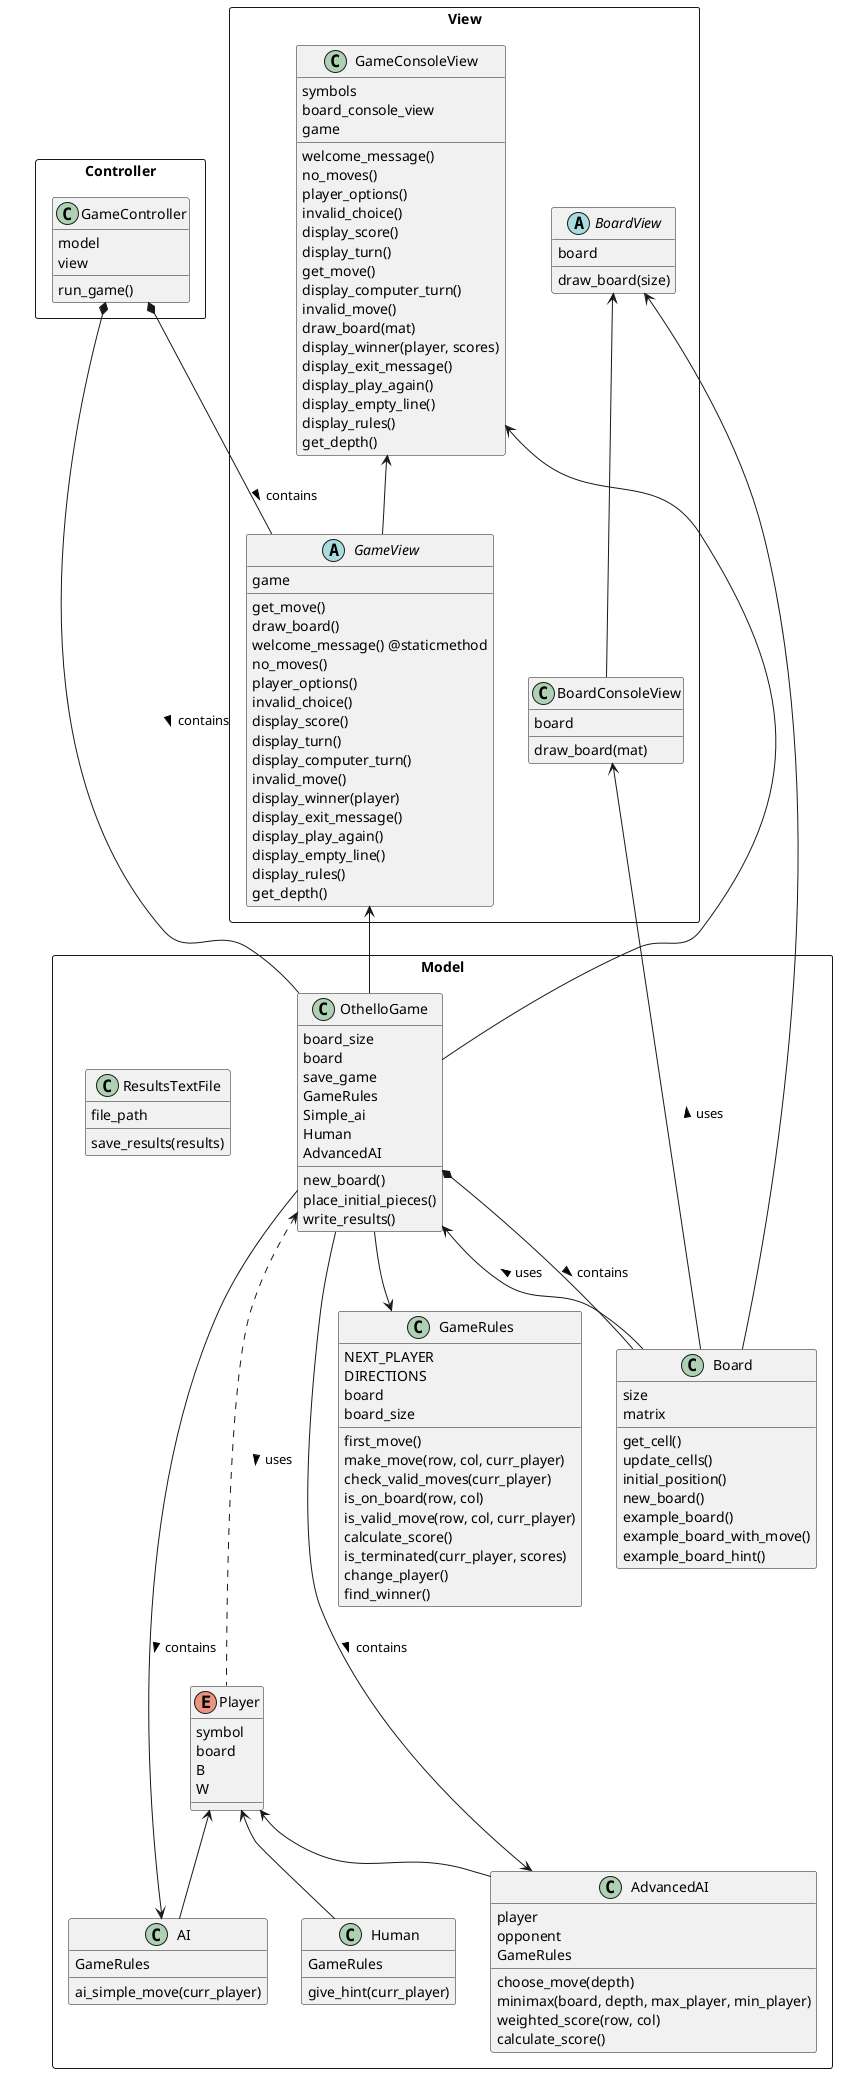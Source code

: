 @startuml Othello

package Model <<rectangle>>{
    class OthelloGame{
        board_size
        board
        save_game
        GameRules
        Simple_ai
        Human
        AdvancedAI
        new_board()
        place_initial_pieces()
        write_results()
    }
    class Board{
        size
        matrix
        get_cell()
        update_cells()
        initial_position()
        new_board()
        example_board()
        example_board_with_move()
        example_board_hint()
    }
    class Player{
        symbol
        board
    }
    class Human{
        GameRules
        give_hint(curr_player)
    }
    class AdvancedAI{
        player
        opponent
        GameRules
        choose_move(depth)
        minimax(board, depth, max_player, min_player)
        weighted_score(row, col)
        calculate_score()
    }
    class AI{
        GameRules
        ai_simple_move(curr_player)
    }
    class ResultsTextFile{
        file_path
        save_results(results)
    }
    enum Player{
        B
        W 
    }
    class GameRules{
        NEXT_PLAYER
        DIRECTIONS
        board
        board_size 
        first_move()
        make_move(row, col, curr_player)
        check_valid_moves(curr_player)
        is_on_board(row, col)
        is_valid_move(row, col, curr_player)
        calculate_score()
        is_terminated(curr_player, scores)
        change_player()
        find_winner()
    }
}
package View <<rectangle>> {
    abstract class BoardView{
        board 
        draw_board(size)
    }
    abstract class GameView{
        game 
        get_move()
        draw_board()
        welcome_message() @staticmethod
        no_moves()
        player_options()
        invalid_choice()
        display_score()
        display_turn()
        display_computer_turn()
        invalid_move()
        display_winner(player)
        display_exit_message()
        display_play_again()
        display_empty_line()
        display_rules()
        get_depth()
    }
    class BoardConsoleView{
        board 
        draw_board(mat)
    }
    class GameConsoleView{
        symbols
        board_console_view
        game 
        welcome_message()
        no_moves()
        player_options()
        invalid_choice()
        display_score()
        display_turn()
        get_move()
        display_computer_turn()
        invalid_move()
        draw_board(mat)
        display_winner(player, scores)
        display_exit_message()
        display_play_again()
        display_empty_line()
        display_rules()
        get_depth()
    }
}
package Controller <<rectangle>>{
    class GameController{
        model 
        view
        run_game()
    }
}
OthelloGame *-- Board: contains >
OthelloGame <... Player: uses >
OthelloGame --> GameRules
OthelloGame --> AI: contains >
OthelloGame --> AdvancedAI: contains >
GameConsoleView <-- GameView 
Player <-- Human
Player <-- AI
Player <-- AdvancedAI
BoardView <-- BoardConsoleView
BoardConsoleView <-- Board: uses <
OthelloGame <-- Board: uses <
BoardView <-- Board 
GameController *-- OthelloGame: contains >
GameController *-- GameView: contains >
GameView <-- OthelloGame
GameConsoleView <-- OthelloGame

